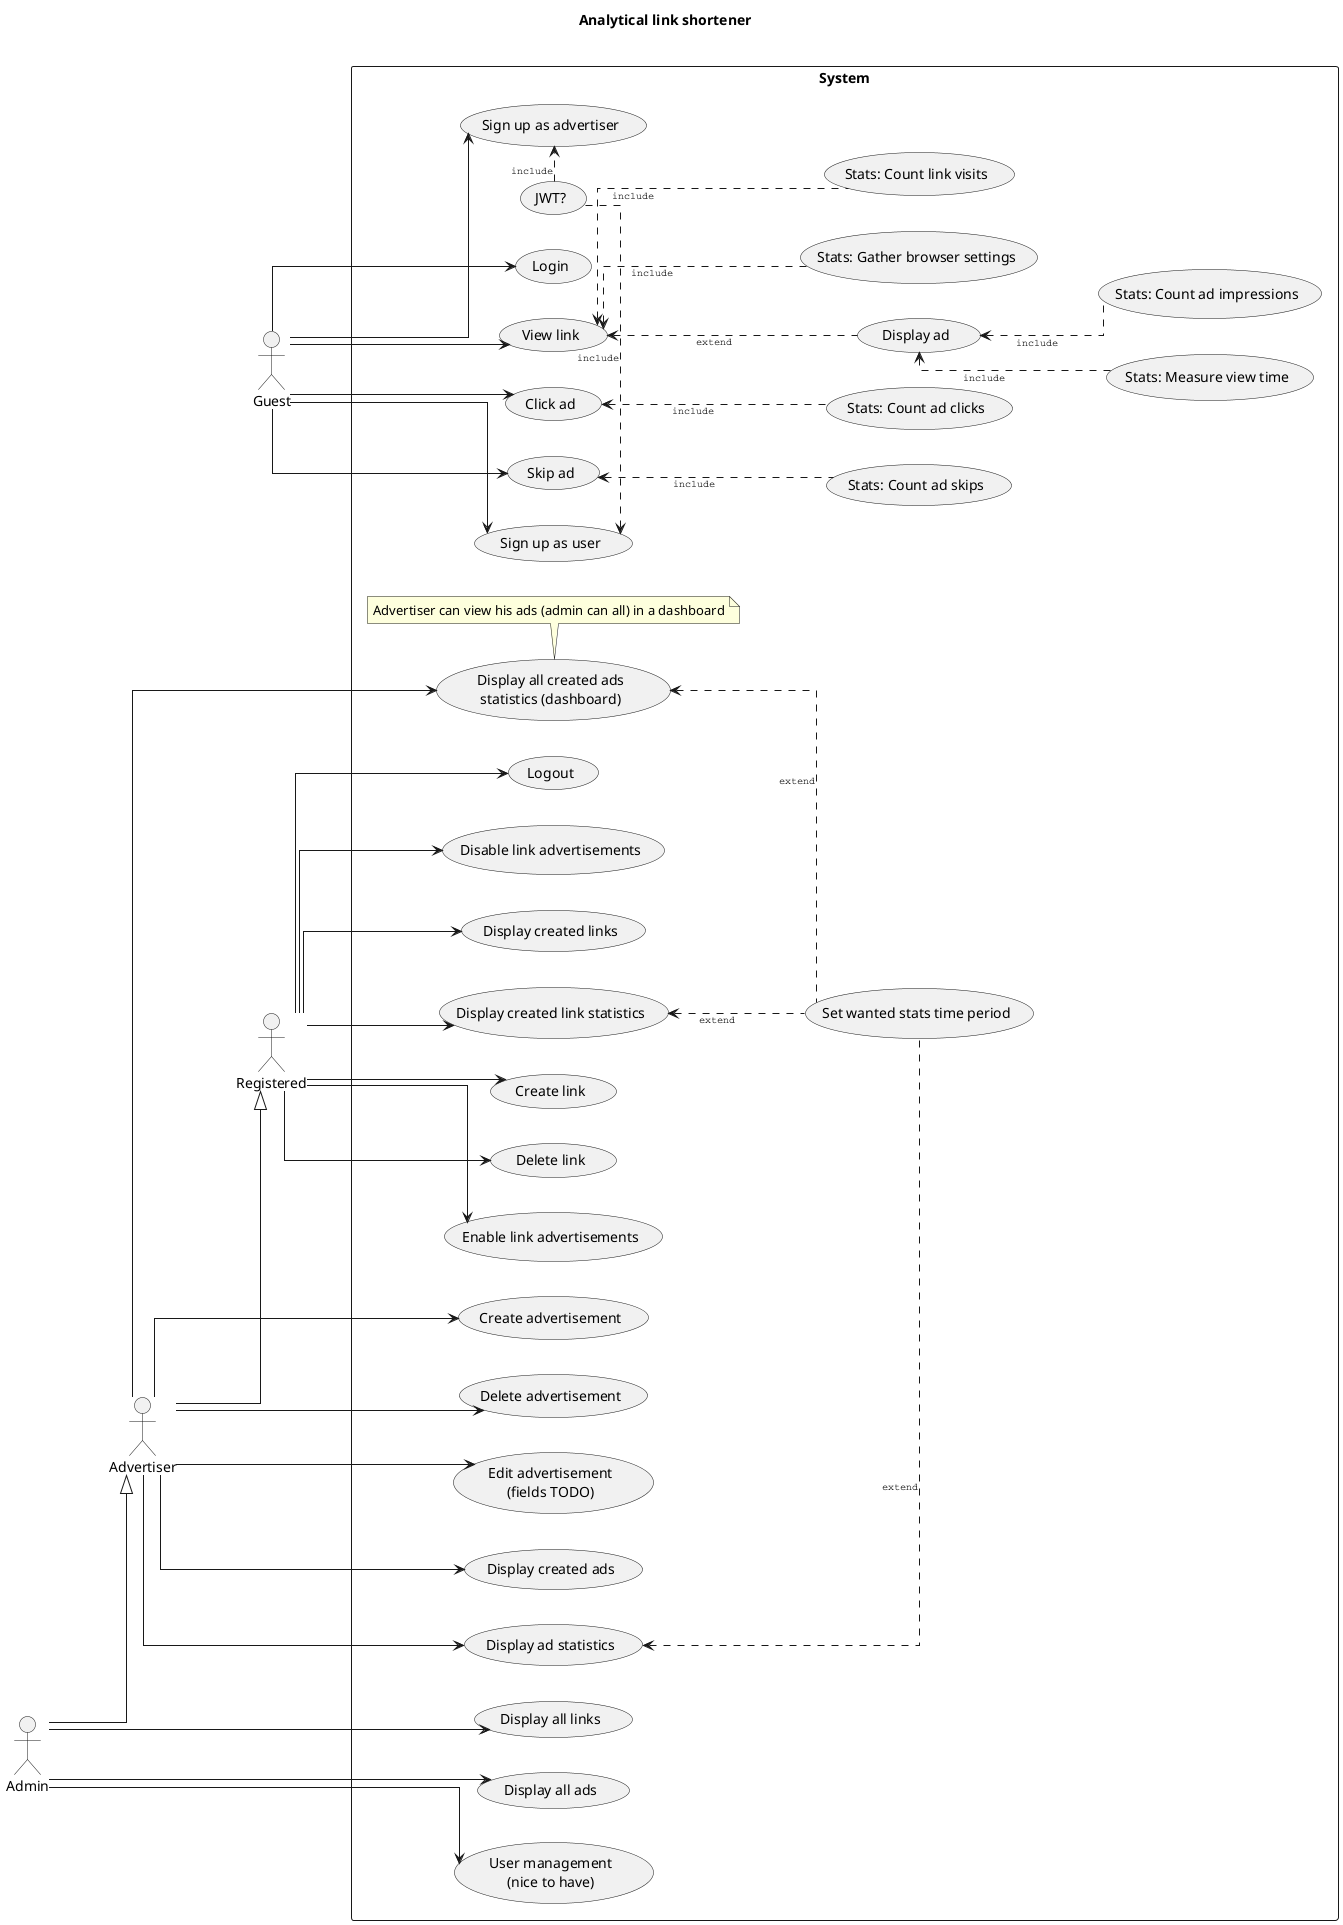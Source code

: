 @startuml analytical link shortener

left to right direction
skinparam Linetype ortho

skinparam Shadowing false

skinparam ArrowFontStyle normal
skinparam ArrowFontName Courier
skinparam ArrowFontSize 10

title Analytical link shortener\n


actor "Guest" as guest
actor "Admin" as admin
actor "Registered" as registered
actor "Advertiser" as advertiser

admin -down-|> advertiser
advertiser -down-|> registered


rectangle System {
  usecase "Login" as login
  usecase "Logout" as logout
  usecase "Sign up as advertiser" as signup_advert
  usecase "JWT?" as signup_jwt
  usecase "Sign up as user" as signup_user

  usecase "View link" as view_link
  usecase "Display ad" as display_ad
  usecase "Stats: Gather browser settings" as stat_browser_sett
  usecase "Stats: Measure view time" as stat_measure_view_time
  usecase "Stats: Count ad impressions" as stat_count_ad_impr
  usecase "Stats: Count link visits" as stat_count_link_visits

  usecase "Click ad" as click_ad
  usecase "Stats: Count ad clicks" as stat_count_ad_click

  usecase "Skip ad" as skip_ad
  usecase "Stats: Count ad skips" as stat_count_ad_skip
  
  usecase "Create link" as link_create
  usecase "Delete link" as link_delete
  usecase "Enable link advertisements" as link_enable_ads
  usecase "Disable link advertisements" as link_disable_ads

  usecase "Create advertisement" as ad_create
  usecase "Delete advertisement" as ad_delete
  usecase "Edit advertisement\n(fields TODO)" as ad_edit

  usecase "Display all links" as display_all_links
  usecase "Display created links" as display_created_links
  usecase "Display created link statistics" as display_created_link_stats

  usecase "Display all ads" as display_all_ads
  usecase "Display created ads" as display_created_ads
  usecase "Display ad statistics" as display_created_ad_stats
  usecase "User management\n(nice to have)" as user_management

  note "Advertiser can view his ads (admin can all) in a dashboard" as note_ad_dashboard
  usecase "Display all created ads\nstatistics (dashboard)" as display_all_ad_stats_dashboard
  
  usecase "Set wanted stats time period" as display_set_time_period
  
  note_ad_dashboard .left. display_all_ad_stats_dashboard

  display_all_ad_stats_dashboard <.. display_set_time_period: extend
  display_created_ad_stats <.. display_set_time_period: extend
  display_created_link_stats <.. display_set_time_period: extend

  signup_advert <.left. signup_jwt: include
  signup_user <.right. signup_jwt: include

  view_link <.. display_ad: extend
  view_link <.. stat_count_link_visits: include
  view_link <.. stat_browser_sett: include

  display_ad <.. stat_measure_view_time: include
  display_ad <.. stat_count_ad_impr: include
  
  skip_ad <.. stat_count_ad_skip: include
  
  click_ad <.. stat_count_ad_click: include

}

guest --> login
guest --> click_ad
guest --> skip_ad
guest --> signup_advert
guest --> signup_user
guest --> view_link

registered --> logout
registered --> link_create
registered --> link_delete
registered --> link_enable_ads
registered --> link_disable_ads
registered --> display_created_links
registered --> display_created_link_stats

advertiser --> ad_create
advertiser --> ad_edit
advertiser --> ad_delete
advertiser --> display_created_ads
advertiser --> display_created_ad_stats
advertiser --> display_all_ad_stats_dashboard

admin --> display_all_ads
admin --> display_all_links

admin --> user_management

@enduml